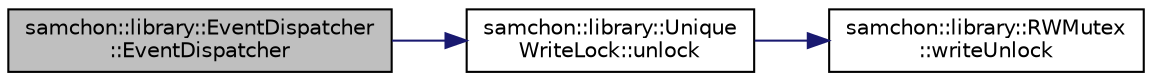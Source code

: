 digraph "samchon::library::EventDispatcher::EventDispatcher"
{
  edge [fontname="Helvetica",fontsize="10",labelfontname="Helvetica",labelfontsize="10"];
  node [fontname="Helvetica",fontsize="10",shape=record];
  rankdir="LR";
  Node1 [label="samchon::library::EventDispatcher\l::EventDispatcher",height=0.2,width=0.4,color="black", fillcolor="grey75", style="filled", fontcolor="black"];
  Node1 -> Node2 [color="midnightblue",fontsize="10",style="solid",fontname="Helvetica"];
  Node2 [label="samchon::library::Unique\lWriteLock::unlock",height=0.2,width=0.4,color="black", fillcolor="white", style="filled",URL="$d1/dc0/classsamchon_1_1library_1_1UniqueWriteLock.html#a06a35e949603a24c9a71e7a34a5bc6c8",tooltip="Unlock on writing. "];
  Node2 -> Node3 [color="midnightblue",fontsize="10",style="solid",fontname="Helvetica"];
  Node3 [label="samchon::library::RWMutex\l::writeUnlock",height=0.2,width=0.4,color="black", fillcolor="white", style="filled",URL="$df/d85/classsamchon_1_1library_1_1RWMutex.html#ad10d0a769b2f2605beeb4c9fe73d5bc3",tooltip="Unlock on writing. "];
}
